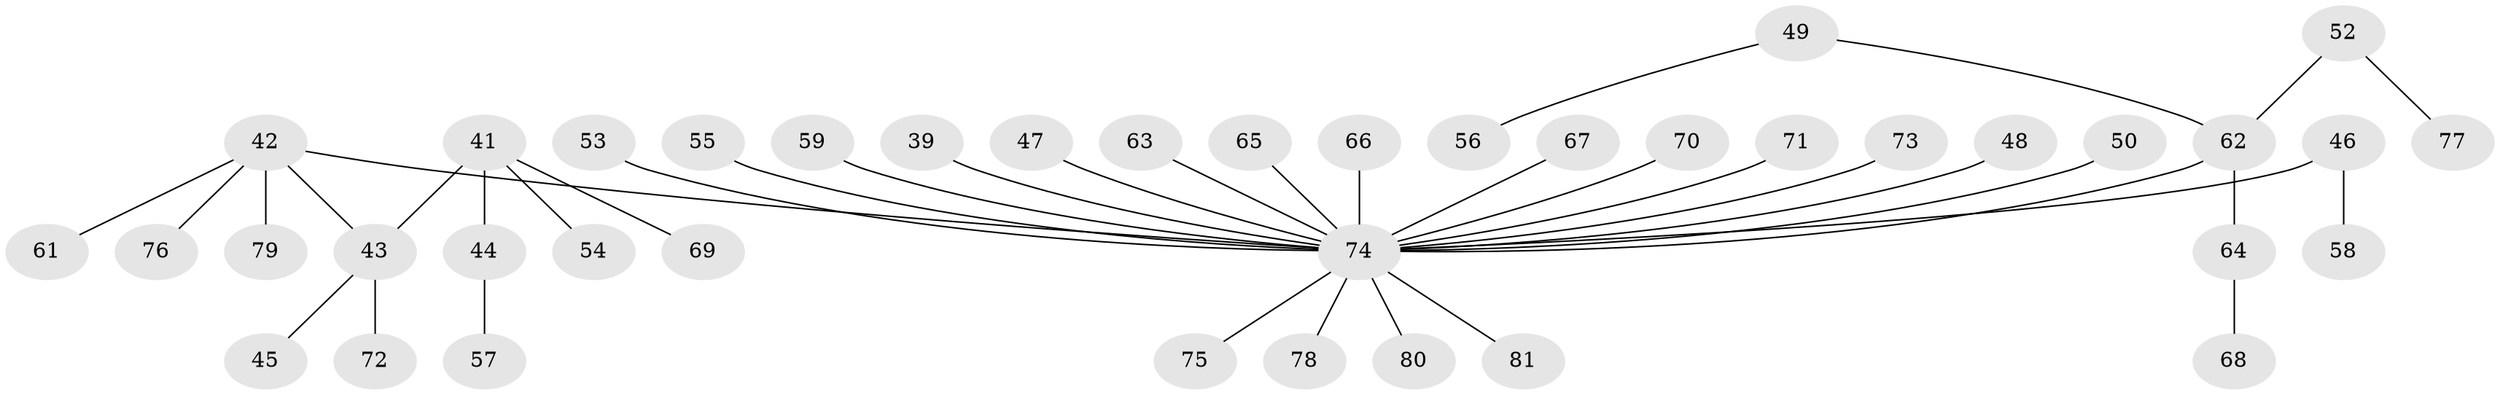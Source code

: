 // original degree distribution, {3: 0.13580246913580246, 6: 0.024691358024691357, 2: 0.2222222222222222, 5: 0.024691358024691357, 4: 0.08641975308641975, 1: 0.5061728395061729}
// Generated by graph-tools (version 1.1) at 2025/52/03/09/25 04:52:57]
// undirected, 40 vertices, 39 edges
graph export_dot {
graph [start="1"]
  node [color=gray90,style=filled];
  39;
  41;
  42 [super="+31+34"];
  43 [super="+36+37"];
  44;
  45;
  46 [super="+19"];
  47;
  48;
  49;
  50;
  52 [super="+30"];
  53;
  54;
  55;
  56;
  57;
  58;
  59;
  61;
  62 [super="+28"];
  63;
  64;
  65;
  66;
  67;
  68;
  69;
  70;
  71;
  72;
  73;
  74 [super="+33+26+32+25+60+38+35+40+51+29"];
  75;
  76;
  77;
  78;
  79;
  80;
  81;
  39 -- 74;
  41 -- 44;
  41 -- 54;
  41 -- 69;
  41 -- 43;
  42 -- 61;
  42 -- 76;
  42 -- 79;
  42 -- 74;
  42 -- 43;
  43 -- 45;
  43 -- 72;
  44 -- 57;
  46 -- 58;
  46 -- 74;
  47 -- 74;
  48 -- 74;
  49 -- 56;
  49 -- 62;
  50 -- 74;
  52 -- 77;
  52 -- 62;
  53 -- 74;
  55 -- 74;
  59 -- 74;
  62 -- 64;
  62 -- 74;
  63 -- 74;
  64 -- 68;
  65 -- 74;
  66 -- 74;
  67 -- 74;
  70 -- 74;
  71 -- 74;
  73 -- 74;
  74 -- 75;
  74 -- 78;
  74 -- 80;
  74 -- 81;
}
